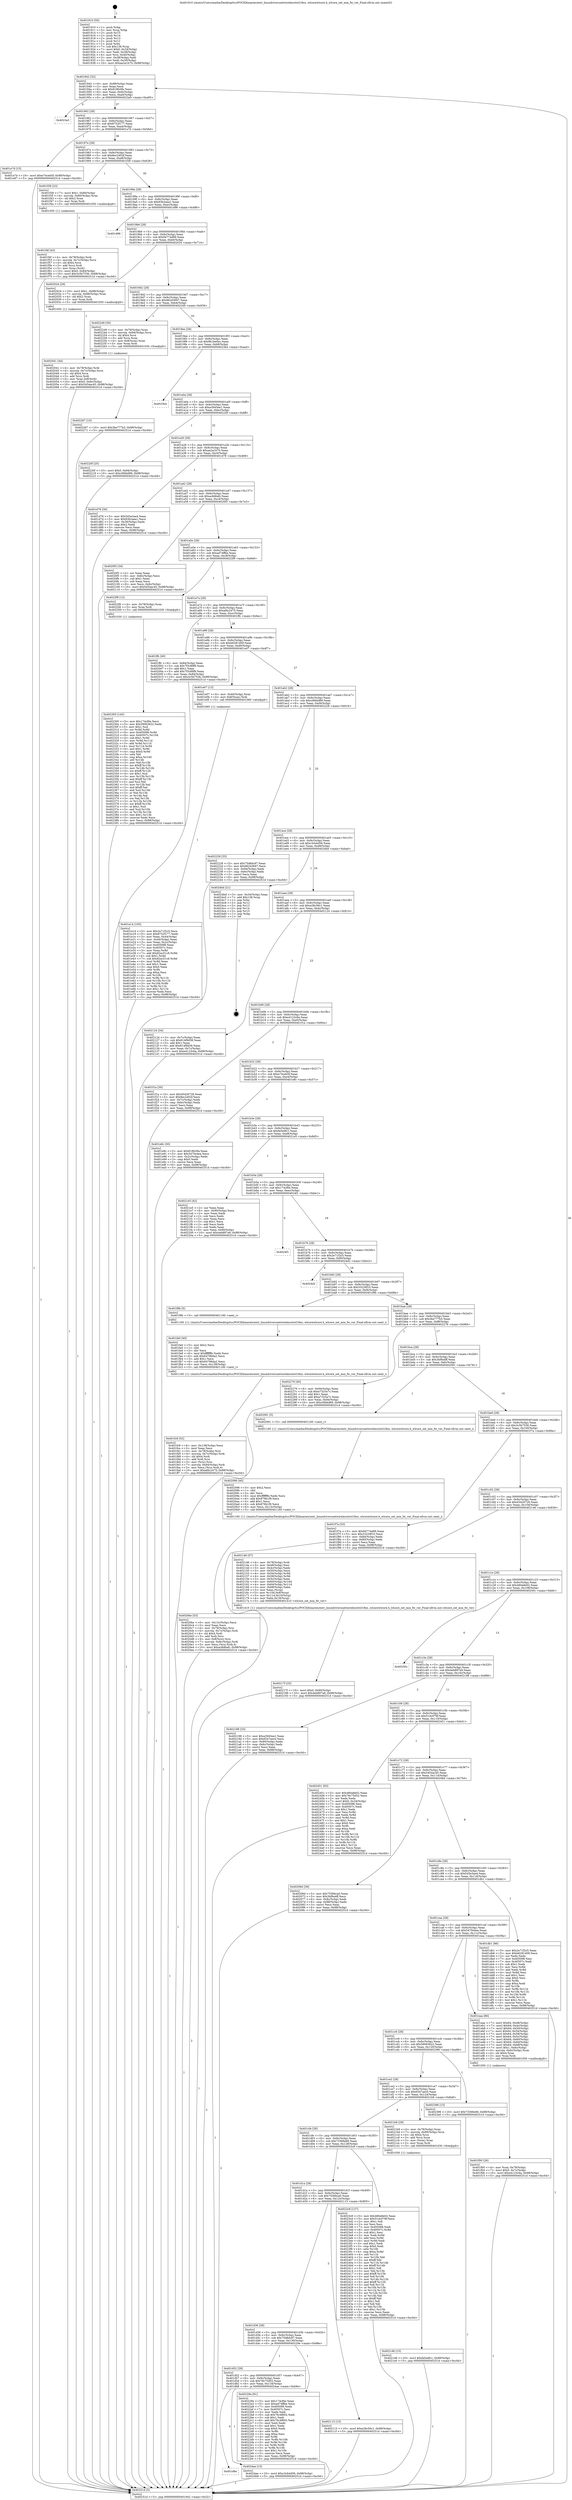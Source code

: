 digraph "0x401910" {
  label = "0x401910 (/mnt/c/Users/mathe/Desktop/tcc/POCII/binaries/extr_linuxdriversnetwirelesstiwl18xx..wlcorewlcore.h_wlcore_set_min_fw_ver_Final-ollvm.out::main(0))"
  labelloc = "t"
  node[shape=record]

  Entry [label="",width=0.3,height=0.3,shape=circle,fillcolor=black,style=filled]
  "0x401942" [label="{
     0x401942 [32]\l
     | [instrs]\l
     &nbsp;&nbsp;0x401942 \<+6\>: mov -0x98(%rbp),%eax\l
     &nbsp;&nbsp;0x401948 \<+2\>: mov %eax,%ecx\l
     &nbsp;&nbsp;0x40194a \<+6\>: sub $0x818fc0fa,%ecx\l
     &nbsp;&nbsp;0x401950 \<+6\>: mov %eax,-0x9c(%rbp)\l
     &nbsp;&nbsp;0x401956 \<+6\>: mov %ecx,-0xa0(%rbp)\l
     &nbsp;&nbsp;0x40195c \<+6\>: je 00000000004023a5 \<main+0xa95\>\l
  }"]
  "0x4023a5" [label="{
     0x4023a5\l
  }", style=dashed]
  "0x401962" [label="{
     0x401962 [28]\l
     | [instrs]\l
     &nbsp;&nbsp;0x401962 \<+5\>: jmp 0000000000401967 \<main+0x57\>\l
     &nbsp;&nbsp;0x401967 \<+6\>: mov -0x9c(%rbp),%eax\l
     &nbsp;&nbsp;0x40196d \<+5\>: sub $0x8752f177,%eax\l
     &nbsp;&nbsp;0x401972 \<+6\>: mov %eax,-0xa4(%rbp)\l
     &nbsp;&nbsp;0x401978 \<+6\>: je 0000000000401e7d \<main+0x56d\>\l
  }"]
  Exit [label="",width=0.3,height=0.3,shape=circle,fillcolor=black,style=filled,peripheries=2]
  "0x401e7d" [label="{
     0x401e7d [15]\l
     | [instrs]\l
     &nbsp;&nbsp;0x401e7d \<+10\>: movl $0xe74ceb5f,-0x98(%rbp)\l
     &nbsp;&nbsp;0x401e87 \<+5\>: jmp 000000000040251d \<main+0xc0d\>\l
  }"]
  "0x40197e" [label="{
     0x40197e [28]\l
     | [instrs]\l
     &nbsp;&nbsp;0x40197e \<+5\>: jmp 0000000000401983 \<main+0x73\>\l
     &nbsp;&nbsp;0x401983 \<+6\>: mov -0x9c(%rbp),%eax\l
     &nbsp;&nbsp;0x401989 \<+5\>: sub $0x8ec2402f,%eax\l
     &nbsp;&nbsp;0x40198e \<+6\>: mov %eax,-0xa8(%rbp)\l
     &nbsp;&nbsp;0x401994 \<+6\>: je 0000000000401f38 \<main+0x628\>\l
  }"]
  "0x401d6e" [label="{
     0x401d6e\l
  }", style=dashed]
  "0x401f38" [label="{
     0x401f38 [23]\l
     | [instrs]\l
     &nbsp;&nbsp;0x401f38 \<+7\>: movl $0x1,-0x80(%rbp)\l
     &nbsp;&nbsp;0x401f3f \<+4\>: movslq -0x80(%rbp),%rax\l
     &nbsp;&nbsp;0x401f43 \<+4\>: shl $0x2,%rax\l
     &nbsp;&nbsp;0x401f47 \<+3\>: mov %rax,%rdi\l
     &nbsp;&nbsp;0x401f4a \<+5\>: call 0000000000401050 \<malloc@plt\>\l
     | [calls]\l
     &nbsp;&nbsp;0x401050 \{1\} (unknown)\l
  }"]
  "0x40199a" [label="{
     0x40199a [28]\l
     | [instrs]\l
     &nbsp;&nbsp;0x40199a \<+5\>: jmp 000000000040199f \<main+0x8f\>\l
     &nbsp;&nbsp;0x40199f \<+6\>: mov -0x9c(%rbp),%eax\l
     &nbsp;&nbsp;0x4019a5 \<+5\>: sub $0x93b2aea1,%eax\l
     &nbsp;&nbsp;0x4019aa \<+6\>: mov %eax,-0xac(%rbp)\l
     &nbsp;&nbsp;0x4019b0 \<+6\>: je 0000000000401d96 \<main+0x486\>\l
  }"]
  "0x4024ae" [label="{
     0x4024ae [15]\l
     | [instrs]\l
     &nbsp;&nbsp;0x4024ae \<+10\>: movl $0xc3cb4d56,-0x98(%rbp)\l
     &nbsp;&nbsp;0x4024b8 \<+5\>: jmp 000000000040251d \<main+0xc0d\>\l
  }"]
  "0x401d96" [label="{
     0x401d96\l
  }", style=dashed]
  "0x4019b6" [label="{
     0x4019b6 [28]\l
     | [instrs]\l
     &nbsp;&nbsp;0x4019b6 \<+5\>: jmp 00000000004019bb \<main+0xab\>\l
     &nbsp;&nbsp;0x4019bb \<+6\>: mov -0x9c(%rbp),%eax\l
     &nbsp;&nbsp;0x4019c1 \<+5\>: sub $0x94774d99,%eax\l
     &nbsp;&nbsp;0x4019c6 \<+6\>: mov %eax,-0xb0(%rbp)\l
     &nbsp;&nbsp;0x4019cc \<+6\>: je 0000000000402024 \<main+0x714\>\l
  }"]
  "0x402305" [label="{
     0x402305 [145]\l
     | [instrs]\l
     &nbsp;&nbsp;0x402305 \<+5\>: mov $0x174cf0e,%ecx\l
     &nbsp;&nbsp;0x40230a \<+5\>: mov $0x59063622,%edx\l
     &nbsp;&nbsp;0x40230f \<+3\>: mov $0x1,%sil\l
     &nbsp;&nbsp;0x402312 \<+3\>: xor %r8d,%r8d\l
     &nbsp;&nbsp;0x402315 \<+8\>: mov 0x405098,%r9d\l
     &nbsp;&nbsp;0x40231d \<+8\>: mov 0x40507c,%r10d\l
     &nbsp;&nbsp;0x402325 \<+4\>: sub $0x1,%r8d\l
     &nbsp;&nbsp;0x402329 \<+3\>: mov %r9d,%r11d\l
     &nbsp;&nbsp;0x40232c \<+3\>: add %r8d,%r11d\l
     &nbsp;&nbsp;0x40232f \<+4\>: imul %r11d,%r9d\l
     &nbsp;&nbsp;0x402333 \<+4\>: and $0x1,%r9d\l
     &nbsp;&nbsp;0x402337 \<+4\>: cmp $0x0,%r9d\l
     &nbsp;&nbsp;0x40233b \<+3\>: sete %bl\l
     &nbsp;&nbsp;0x40233e \<+4\>: cmp $0xa,%r10d\l
     &nbsp;&nbsp;0x402342 \<+4\>: setl %r14b\l
     &nbsp;&nbsp;0x402346 \<+3\>: mov %bl,%r15b\l
     &nbsp;&nbsp;0x402349 \<+4\>: xor $0xff,%r15b\l
     &nbsp;&nbsp;0x40234d \<+3\>: mov %r14b,%r12b\l
     &nbsp;&nbsp;0x402350 \<+4\>: xor $0xff,%r12b\l
     &nbsp;&nbsp;0x402354 \<+4\>: xor $0x1,%sil\l
     &nbsp;&nbsp;0x402358 \<+3\>: mov %r15b,%r13b\l
     &nbsp;&nbsp;0x40235b \<+4\>: and $0xff,%r13b\l
     &nbsp;&nbsp;0x40235f \<+3\>: and %sil,%bl\l
     &nbsp;&nbsp;0x402362 \<+3\>: mov %r12b,%al\l
     &nbsp;&nbsp;0x402365 \<+2\>: and $0xff,%al\l
     &nbsp;&nbsp;0x402367 \<+3\>: and %sil,%r14b\l
     &nbsp;&nbsp;0x40236a \<+3\>: or %bl,%r13b\l
     &nbsp;&nbsp;0x40236d \<+3\>: or %r14b,%al\l
     &nbsp;&nbsp;0x402370 \<+3\>: xor %al,%r13b\l
     &nbsp;&nbsp;0x402373 \<+3\>: or %r12b,%r15b\l
     &nbsp;&nbsp;0x402376 \<+4\>: xor $0xff,%r15b\l
     &nbsp;&nbsp;0x40237a \<+4\>: or $0x1,%sil\l
     &nbsp;&nbsp;0x40237e \<+3\>: and %sil,%r15b\l
     &nbsp;&nbsp;0x402381 \<+3\>: or %r15b,%r13b\l
     &nbsp;&nbsp;0x402384 \<+4\>: test $0x1,%r13b\l
     &nbsp;&nbsp;0x402388 \<+3\>: cmovne %edx,%ecx\l
     &nbsp;&nbsp;0x40238b \<+6\>: mov %ecx,-0x98(%rbp)\l
     &nbsp;&nbsp;0x402391 \<+5\>: jmp 000000000040251d \<main+0xc0d\>\l
  }"]
  "0x402024" [label="{
     0x402024 [29]\l
     | [instrs]\l
     &nbsp;&nbsp;0x402024 \<+10\>: movl $0x1,-0x88(%rbp)\l
     &nbsp;&nbsp;0x40202e \<+7\>: movslq -0x88(%rbp),%rax\l
     &nbsp;&nbsp;0x402035 \<+4\>: shl $0x2,%rax\l
     &nbsp;&nbsp;0x402039 \<+3\>: mov %rax,%rdi\l
     &nbsp;&nbsp;0x40203c \<+5\>: call 0000000000401050 \<malloc@plt\>\l
     | [calls]\l
     &nbsp;&nbsp;0x401050 \{1\} (unknown)\l
  }"]
  "0x4019d2" [label="{
     0x4019d2 [28]\l
     | [instrs]\l
     &nbsp;&nbsp;0x4019d2 \<+5\>: jmp 00000000004019d7 \<main+0xc7\>\l
     &nbsp;&nbsp;0x4019d7 \<+6\>: mov -0x9c(%rbp),%eax\l
     &nbsp;&nbsp;0x4019dd \<+5\>: sub $0x962d3697,%eax\l
     &nbsp;&nbsp;0x4019e2 \<+6\>: mov %eax,-0xb4(%rbp)\l
     &nbsp;&nbsp;0x4019e8 \<+6\>: je 0000000000402249 \<main+0x939\>\l
  }"]
  "0x401d52" [label="{
     0x401d52 [28]\l
     | [instrs]\l
     &nbsp;&nbsp;0x401d52 \<+5\>: jmp 0000000000401d57 \<main+0x447\>\l
     &nbsp;&nbsp;0x401d57 \<+6\>: mov -0x9c(%rbp),%eax\l
     &nbsp;&nbsp;0x401d5d \<+5\>: sub $0x78c75d52,%eax\l
     &nbsp;&nbsp;0x401d62 \<+6\>: mov %eax,-0x134(%rbp)\l
     &nbsp;&nbsp;0x401d68 \<+6\>: je 00000000004024ae \<main+0xb9e\>\l
  }"]
  "0x402249" [label="{
     0x402249 [30]\l
     | [instrs]\l
     &nbsp;&nbsp;0x402249 \<+4\>: mov -0x78(%rbp),%rax\l
     &nbsp;&nbsp;0x40224d \<+7\>: movslq -0x94(%rbp),%rcx\l
     &nbsp;&nbsp;0x402254 \<+4\>: shl $0x4,%rcx\l
     &nbsp;&nbsp;0x402258 \<+3\>: add %rcx,%rax\l
     &nbsp;&nbsp;0x40225b \<+4\>: mov 0x8(%rax),%rax\l
     &nbsp;&nbsp;0x40225f \<+3\>: mov %rax,%rdi\l
     &nbsp;&nbsp;0x402262 \<+5\>: call 0000000000401030 \<free@plt\>\l
     | [calls]\l
     &nbsp;&nbsp;0x401030 \{1\} (unknown)\l
  }"]
  "0x4019ee" [label="{
     0x4019ee [28]\l
     | [instrs]\l
     &nbsp;&nbsp;0x4019ee \<+5\>: jmp 00000000004019f3 \<main+0xe3\>\l
     &nbsp;&nbsp;0x4019f3 \<+6\>: mov -0x9c(%rbp),%eax\l
     &nbsp;&nbsp;0x4019f9 \<+5\>: sub $0x9b1be0ec,%eax\l
     &nbsp;&nbsp;0x4019fe \<+6\>: mov %eax,-0xb8(%rbp)\l
     &nbsp;&nbsp;0x401a04 \<+6\>: je 00000000004023b4 \<main+0xaa4\>\l
  }"]
  "0x40229e" [label="{
     0x40229e [91]\l
     | [instrs]\l
     &nbsp;&nbsp;0x40229e \<+5\>: mov $0x174cf0e,%eax\l
     &nbsp;&nbsp;0x4022a3 \<+5\>: mov $0xad74ffbe,%ecx\l
     &nbsp;&nbsp;0x4022a8 \<+7\>: mov 0x405098,%edx\l
     &nbsp;&nbsp;0x4022af \<+7\>: mov 0x40507c,%esi\l
     &nbsp;&nbsp;0x4022b6 \<+2\>: mov %edx,%edi\l
     &nbsp;&nbsp;0x4022b8 \<+6\>: sub $0x76c4f602,%edi\l
     &nbsp;&nbsp;0x4022be \<+3\>: sub $0x1,%edi\l
     &nbsp;&nbsp;0x4022c1 \<+6\>: add $0x76c4f602,%edi\l
     &nbsp;&nbsp;0x4022c7 \<+3\>: imul %edi,%edx\l
     &nbsp;&nbsp;0x4022ca \<+3\>: and $0x1,%edx\l
     &nbsp;&nbsp;0x4022cd \<+3\>: cmp $0x0,%edx\l
     &nbsp;&nbsp;0x4022d0 \<+4\>: sete %r8b\l
     &nbsp;&nbsp;0x4022d4 \<+3\>: cmp $0xa,%esi\l
     &nbsp;&nbsp;0x4022d7 \<+4\>: setl %r9b\l
     &nbsp;&nbsp;0x4022db \<+3\>: mov %r8b,%r10b\l
     &nbsp;&nbsp;0x4022de \<+3\>: and %r9b,%r10b\l
     &nbsp;&nbsp;0x4022e1 \<+3\>: xor %r9b,%r8b\l
     &nbsp;&nbsp;0x4022e4 \<+3\>: or %r8b,%r10b\l
     &nbsp;&nbsp;0x4022e7 \<+4\>: test $0x1,%r10b\l
     &nbsp;&nbsp;0x4022eb \<+3\>: cmovne %ecx,%eax\l
     &nbsp;&nbsp;0x4022ee \<+6\>: mov %eax,-0x98(%rbp)\l
     &nbsp;&nbsp;0x4022f4 \<+5\>: jmp 000000000040251d \<main+0xc0d\>\l
  }"]
  "0x4023b4" [label="{
     0x4023b4\l
  }", style=dashed]
  "0x401a0a" [label="{
     0x401a0a [28]\l
     | [instrs]\l
     &nbsp;&nbsp;0x401a0a \<+5\>: jmp 0000000000401a0f \<main+0xff\>\l
     &nbsp;&nbsp;0x401a0f \<+6\>: mov -0x9c(%rbp),%eax\l
     &nbsp;&nbsp;0x401a15 \<+5\>: sub $0xa3945ee1,%eax\l
     &nbsp;&nbsp;0x401a1a \<+6\>: mov %eax,-0xbc(%rbp)\l
     &nbsp;&nbsp;0x401a20 \<+6\>: je 000000000040220f \<main+0x8ff\>\l
  }"]
  "0x402267" [label="{
     0x402267 [15]\l
     | [instrs]\l
     &nbsp;&nbsp;0x402267 \<+10\>: movl $0x3be777b3,-0x98(%rbp)\l
     &nbsp;&nbsp;0x402271 \<+5\>: jmp 000000000040251d \<main+0xc0d\>\l
  }"]
  "0x40220f" [label="{
     0x40220f [25]\l
     | [instrs]\l
     &nbsp;&nbsp;0x40220f \<+10\>: movl $0x0,-0x94(%rbp)\l
     &nbsp;&nbsp;0x402219 \<+10\>: movl $0xc0fd4d89,-0x98(%rbp)\l
     &nbsp;&nbsp;0x402223 \<+5\>: jmp 000000000040251d \<main+0xc0d\>\l
  }"]
  "0x401a26" [label="{
     0x401a26 [28]\l
     | [instrs]\l
     &nbsp;&nbsp;0x401a26 \<+5\>: jmp 0000000000401a2b \<main+0x11b\>\l
     &nbsp;&nbsp;0x401a2b \<+6\>: mov -0x9c(%rbp),%eax\l
     &nbsp;&nbsp;0x401a31 \<+5\>: sub $0xaa2a1b70,%eax\l
     &nbsp;&nbsp;0x401a36 \<+6\>: mov %eax,-0xc0(%rbp)\l
     &nbsp;&nbsp;0x401a3c \<+6\>: je 0000000000401d78 \<main+0x468\>\l
  }"]
  "0x4021d6" [label="{
     0x4021d6 [15]\l
     | [instrs]\l
     &nbsp;&nbsp;0x4021d6 \<+10\>: movl $0xfa5edfc1,-0x98(%rbp)\l
     &nbsp;&nbsp;0x4021e0 \<+5\>: jmp 000000000040251d \<main+0xc0d\>\l
  }"]
  "0x401d78" [label="{
     0x401d78 [30]\l
     | [instrs]\l
     &nbsp;&nbsp;0x401d78 \<+5\>: mov $0x545e3ae4,%eax\l
     &nbsp;&nbsp;0x401d7d \<+5\>: mov $0x93b2aea1,%ecx\l
     &nbsp;&nbsp;0x401d82 \<+3\>: mov -0x30(%rbp),%edx\l
     &nbsp;&nbsp;0x401d85 \<+3\>: cmp $0x2,%edx\l
     &nbsp;&nbsp;0x401d88 \<+3\>: cmovne %ecx,%eax\l
     &nbsp;&nbsp;0x401d8b \<+6\>: mov %eax,-0x98(%rbp)\l
     &nbsp;&nbsp;0x401d91 \<+5\>: jmp 000000000040251d \<main+0xc0d\>\l
  }"]
  "0x401a42" [label="{
     0x401a42 [28]\l
     | [instrs]\l
     &nbsp;&nbsp;0x401a42 \<+5\>: jmp 0000000000401a47 \<main+0x137\>\l
     &nbsp;&nbsp;0x401a47 \<+6\>: mov -0x9c(%rbp),%eax\l
     &nbsp;&nbsp;0x401a4d \<+5\>: sub $0xac8d6afc,%eax\l
     &nbsp;&nbsp;0x401a52 \<+6\>: mov %eax,-0xc4(%rbp)\l
     &nbsp;&nbsp;0x401a58 \<+6\>: je 00000000004020f3 \<main+0x7e3\>\l
  }"]
  "0x40251d" [label="{
     0x40251d [5]\l
     | [instrs]\l
     &nbsp;&nbsp;0x40251d \<+5\>: jmp 0000000000401942 \<main+0x32\>\l
  }"]
  "0x401910" [label="{
     0x401910 [50]\l
     | [instrs]\l
     &nbsp;&nbsp;0x401910 \<+1\>: push %rbp\l
     &nbsp;&nbsp;0x401911 \<+3\>: mov %rsp,%rbp\l
     &nbsp;&nbsp;0x401914 \<+2\>: push %r15\l
     &nbsp;&nbsp;0x401916 \<+2\>: push %r14\l
     &nbsp;&nbsp;0x401918 \<+2\>: push %r13\l
     &nbsp;&nbsp;0x40191a \<+2\>: push %r12\l
     &nbsp;&nbsp;0x40191c \<+1\>: push %rbx\l
     &nbsp;&nbsp;0x40191d \<+7\>: sub $0x138,%rsp\l
     &nbsp;&nbsp;0x401924 \<+7\>: movl $0x0,-0x34(%rbp)\l
     &nbsp;&nbsp;0x40192b \<+3\>: mov %edi,-0x38(%rbp)\l
     &nbsp;&nbsp;0x40192e \<+4\>: mov %rsi,-0x40(%rbp)\l
     &nbsp;&nbsp;0x401932 \<+3\>: mov -0x38(%rbp),%edi\l
     &nbsp;&nbsp;0x401935 \<+3\>: mov %edi,-0x30(%rbp)\l
     &nbsp;&nbsp;0x401938 \<+10\>: movl $0xaa2a1b70,-0x98(%rbp)\l
  }"]
  "0x40217f" [label="{
     0x40217f [25]\l
     | [instrs]\l
     &nbsp;&nbsp;0x40217f \<+10\>: movl $0x0,-0x90(%rbp)\l
     &nbsp;&nbsp;0x402189 \<+10\>: movl $0x4eb897a9,-0x98(%rbp)\l
     &nbsp;&nbsp;0x402193 \<+5\>: jmp 000000000040251d \<main+0xc0d\>\l
  }"]
  "0x4020f3" [label="{
     0x4020f3 [34]\l
     | [instrs]\l
     &nbsp;&nbsp;0x4020f3 \<+2\>: xor %eax,%eax\l
     &nbsp;&nbsp;0x4020f5 \<+6\>: mov -0x8c(%rbp),%ecx\l
     &nbsp;&nbsp;0x4020fb \<+3\>: sub $0x1,%eax\l
     &nbsp;&nbsp;0x4020fe \<+2\>: sub %eax,%ecx\l
     &nbsp;&nbsp;0x402100 \<+6\>: mov %ecx,-0x8c(%rbp)\l
     &nbsp;&nbsp;0x402106 \<+10\>: movl $0x5454ac45,-0x98(%rbp)\l
     &nbsp;&nbsp;0x402110 \<+5\>: jmp 000000000040251d \<main+0xc0d\>\l
  }"]
  "0x401a5e" [label="{
     0x401a5e [28]\l
     | [instrs]\l
     &nbsp;&nbsp;0x401a5e \<+5\>: jmp 0000000000401a63 \<main+0x153\>\l
     &nbsp;&nbsp;0x401a63 \<+6\>: mov -0x9c(%rbp),%eax\l
     &nbsp;&nbsp;0x401a69 \<+5\>: sub $0xad74ffbe,%eax\l
     &nbsp;&nbsp;0x401a6e \<+6\>: mov %eax,-0xc8(%rbp)\l
     &nbsp;&nbsp;0x401a74 \<+6\>: je 00000000004022f9 \<main+0x9e9\>\l
  }"]
  "0x401d36" [label="{
     0x401d36 [28]\l
     | [instrs]\l
     &nbsp;&nbsp;0x401d36 \<+5\>: jmp 0000000000401d3b \<main+0x42b\>\l
     &nbsp;&nbsp;0x401d3b \<+6\>: mov -0x9c(%rbp),%eax\l
     &nbsp;&nbsp;0x401d41 \<+5\>: sub $0x75d8dc97,%eax\l
     &nbsp;&nbsp;0x401d46 \<+6\>: mov %eax,-0x130(%rbp)\l
     &nbsp;&nbsp;0x401d4c \<+6\>: je 000000000040229e \<main+0x98e\>\l
  }"]
  "0x4022f9" [label="{
     0x4022f9 [12]\l
     | [instrs]\l
     &nbsp;&nbsp;0x4022f9 \<+4\>: mov -0x78(%rbp),%rax\l
     &nbsp;&nbsp;0x4022fd \<+3\>: mov %rax,%rdi\l
     &nbsp;&nbsp;0x402300 \<+5\>: call 0000000000401030 \<free@plt\>\l
     | [calls]\l
     &nbsp;&nbsp;0x401030 \{1\} (unknown)\l
  }"]
  "0x401a7a" [label="{
     0x401a7a [28]\l
     | [instrs]\l
     &nbsp;&nbsp;0x401a7a \<+5\>: jmp 0000000000401a7f \<main+0x16f\>\l
     &nbsp;&nbsp;0x401a7f \<+6\>: mov -0x9c(%rbp),%eax\l
     &nbsp;&nbsp;0x401a85 \<+5\>: sub $0xafdc2475,%eax\l
     &nbsp;&nbsp;0x401a8a \<+6\>: mov %eax,-0xcc(%rbp)\l
     &nbsp;&nbsp;0x401a90 \<+6\>: je 0000000000401ffc \<main+0x6ec\>\l
  }"]
  "0x402115" [label="{
     0x402115 [15]\l
     | [instrs]\l
     &nbsp;&nbsp;0x402115 \<+10\>: movl $0xe28c56c1,-0x98(%rbp)\l
     &nbsp;&nbsp;0x40211f \<+5\>: jmp 000000000040251d \<main+0xc0d\>\l
  }"]
  "0x401ffc" [label="{
     0x401ffc [40]\l
     | [instrs]\l
     &nbsp;&nbsp;0x401ffc \<+6\>: mov -0x84(%rbp),%eax\l
     &nbsp;&nbsp;0x402002 \<+5\>: sub $0x7f3c89f9,%eax\l
     &nbsp;&nbsp;0x402007 \<+3\>: add $0x1,%eax\l
     &nbsp;&nbsp;0x40200a \<+5\>: add $0x7f3c89f9,%eax\l
     &nbsp;&nbsp;0x40200f \<+6\>: mov %eax,-0x84(%rbp)\l
     &nbsp;&nbsp;0x402015 \<+10\>: movl $0x3c5b7536,-0x98(%rbp)\l
     &nbsp;&nbsp;0x40201f \<+5\>: jmp 000000000040251d \<main+0xc0d\>\l
  }"]
  "0x401a96" [label="{
     0x401a96 [28]\l
     | [instrs]\l
     &nbsp;&nbsp;0x401a96 \<+5\>: jmp 0000000000401a9b \<main+0x18b\>\l
     &nbsp;&nbsp;0x401a9b \<+6\>: mov -0x9c(%rbp),%eax\l
     &nbsp;&nbsp;0x401aa1 \<+5\>: sub $0xb6281409,%eax\l
     &nbsp;&nbsp;0x401aa6 \<+6\>: mov %eax,-0xd0(%rbp)\l
     &nbsp;&nbsp;0x401aac \<+6\>: je 0000000000401e07 \<main+0x4f7\>\l
  }"]
  "0x401d1a" [label="{
     0x401d1a [28]\l
     | [instrs]\l
     &nbsp;&nbsp;0x401d1a \<+5\>: jmp 0000000000401d1f \<main+0x40f\>\l
     &nbsp;&nbsp;0x401d1f \<+6\>: mov -0x9c(%rbp),%eax\l
     &nbsp;&nbsp;0x401d25 \<+5\>: sub $0x7556bca0,%eax\l
     &nbsp;&nbsp;0x401d2a \<+6\>: mov %eax,-0x12c(%rbp)\l
     &nbsp;&nbsp;0x401d30 \<+6\>: je 0000000000402115 \<main+0x805\>\l
  }"]
  "0x401e07" [label="{
     0x401e07 [13]\l
     | [instrs]\l
     &nbsp;&nbsp;0x401e07 \<+4\>: mov -0x40(%rbp),%rax\l
     &nbsp;&nbsp;0x401e0b \<+4\>: mov 0x8(%rax),%rdi\l
     &nbsp;&nbsp;0x401e0f \<+5\>: call 0000000000401060 \<atoi@plt\>\l
     | [calls]\l
     &nbsp;&nbsp;0x401060 \{1\} (unknown)\l
  }"]
  "0x401ab2" [label="{
     0x401ab2 [28]\l
     | [instrs]\l
     &nbsp;&nbsp;0x401ab2 \<+5\>: jmp 0000000000401ab7 \<main+0x1a7\>\l
     &nbsp;&nbsp;0x401ab7 \<+6\>: mov -0x9c(%rbp),%eax\l
     &nbsp;&nbsp;0x401abd \<+5\>: sub $0xc0fd4d89,%eax\l
     &nbsp;&nbsp;0x401ac2 \<+6\>: mov %eax,-0xd4(%rbp)\l
     &nbsp;&nbsp;0x401ac8 \<+6\>: je 0000000000402228 \<main+0x918\>\l
  }"]
  "0x4023c8" [label="{
     0x4023c8 [137]\l
     | [instrs]\l
     &nbsp;&nbsp;0x4023c8 \<+5\>: mov $0x480a8e02,%eax\l
     &nbsp;&nbsp;0x4023cd \<+5\>: mov $0x51dc079f,%ecx\l
     &nbsp;&nbsp;0x4023d2 \<+2\>: mov $0x1,%dl\l
     &nbsp;&nbsp;0x4023d4 \<+2\>: xor %esi,%esi\l
     &nbsp;&nbsp;0x4023d6 \<+7\>: mov 0x405098,%edi\l
     &nbsp;&nbsp;0x4023dd \<+8\>: mov 0x40507c,%r8d\l
     &nbsp;&nbsp;0x4023e5 \<+3\>: sub $0x1,%esi\l
     &nbsp;&nbsp;0x4023e8 \<+3\>: mov %edi,%r9d\l
     &nbsp;&nbsp;0x4023eb \<+3\>: add %esi,%r9d\l
     &nbsp;&nbsp;0x4023ee \<+4\>: imul %r9d,%edi\l
     &nbsp;&nbsp;0x4023f2 \<+3\>: and $0x1,%edi\l
     &nbsp;&nbsp;0x4023f5 \<+3\>: cmp $0x0,%edi\l
     &nbsp;&nbsp;0x4023f8 \<+4\>: sete %r10b\l
     &nbsp;&nbsp;0x4023fc \<+4\>: cmp $0xa,%r8d\l
     &nbsp;&nbsp;0x402400 \<+4\>: setl %r11b\l
     &nbsp;&nbsp;0x402404 \<+3\>: mov %r10b,%bl\l
     &nbsp;&nbsp;0x402407 \<+3\>: xor $0xff,%bl\l
     &nbsp;&nbsp;0x40240a \<+3\>: mov %r11b,%r14b\l
     &nbsp;&nbsp;0x40240d \<+4\>: xor $0xff,%r14b\l
     &nbsp;&nbsp;0x402411 \<+3\>: xor $0x1,%dl\l
     &nbsp;&nbsp;0x402414 \<+3\>: mov %bl,%r15b\l
     &nbsp;&nbsp;0x402417 \<+4\>: and $0xff,%r15b\l
     &nbsp;&nbsp;0x40241b \<+3\>: and %dl,%r10b\l
     &nbsp;&nbsp;0x40241e \<+3\>: mov %r14b,%r12b\l
     &nbsp;&nbsp;0x402421 \<+4\>: and $0xff,%r12b\l
     &nbsp;&nbsp;0x402425 \<+3\>: and %dl,%r11b\l
     &nbsp;&nbsp;0x402428 \<+3\>: or %r10b,%r15b\l
     &nbsp;&nbsp;0x40242b \<+3\>: or %r11b,%r12b\l
     &nbsp;&nbsp;0x40242e \<+3\>: xor %r12b,%r15b\l
     &nbsp;&nbsp;0x402431 \<+3\>: or %r14b,%bl\l
     &nbsp;&nbsp;0x402434 \<+3\>: xor $0xff,%bl\l
     &nbsp;&nbsp;0x402437 \<+3\>: or $0x1,%dl\l
     &nbsp;&nbsp;0x40243a \<+2\>: and %dl,%bl\l
     &nbsp;&nbsp;0x40243c \<+3\>: or %bl,%r15b\l
     &nbsp;&nbsp;0x40243f \<+4\>: test $0x1,%r15b\l
     &nbsp;&nbsp;0x402443 \<+3\>: cmovne %ecx,%eax\l
     &nbsp;&nbsp;0x402446 \<+6\>: mov %eax,-0x98(%rbp)\l
     &nbsp;&nbsp;0x40244c \<+5\>: jmp 000000000040251d \<main+0xc0d\>\l
  }"]
  "0x402228" [label="{
     0x402228 [33]\l
     | [instrs]\l
     &nbsp;&nbsp;0x402228 \<+5\>: mov $0x75d8dc97,%eax\l
     &nbsp;&nbsp;0x40222d \<+5\>: mov $0x962d3697,%ecx\l
     &nbsp;&nbsp;0x402232 \<+6\>: mov -0x94(%rbp),%edx\l
     &nbsp;&nbsp;0x402238 \<+3\>: cmp -0x6c(%rbp),%edx\l
     &nbsp;&nbsp;0x40223b \<+3\>: cmovl %ecx,%eax\l
     &nbsp;&nbsp;0x40223e \<+6\>: mov %eax,-0x98(%rbp)\l
     &nbsp;&nbsp;0x402244 \<+5\>: jmp 000000000040251d \<main+0xc0d\>\l
  }"]
  "0x401ace" [label="{
     0x401ace [28]\l
     | [instrs]\l
     &nbsp;&nbsp;0x401ace \<+5\>: jmp 0000000000401ad3 \<main+0x1c3\>\l
     &nbsp;&nbsp;0x401ad3 \<+6\>: mov -0x9c(%rbp),%eax\l
     &nbsp;&nbsp;0x401ad9 \<+5\>: sub $0xc3cb4d56,%eax\l
     &nbsp;&nbsp;0x401ade \<+6\>: mov %eax,-0xd8(%rbp)\l
     &nbsp;&nbsp;0x401ae4 \<+6\>: je 00000000004024bd \<main+0xbad\>\l
  }"]
  "0x401cfe" [label="{
     0x401cfe [28]\l
     | [instrs]\l
     &nbsp;&nbsp;0x401cfe \<+5\>: jmp 0000000000401d03 \<main+0x3f3\>\l
     &nbsp;&nbsp;0x401d03 \<+6\>: mov -0x9c(%rbp),%eax\l
     &nbsp;&nbsp;0x401d09 \<+5\>: sub $0x73366e66,%eax\l
     &nbsp;&nbsp;0x401d0e \<+6\>: mov %eax,-0x128(%rbp)\l
     &nbsp;&nbsp;0x401d14 \<+6\>: je 00000000004023c8 \<main+0xab8\>\l
  }"]
  "0x4024bd" [label="{
     0x4024bd [21]\l
     | [instrs]\l
     &nbsp;&nbsp;0x4024bd \<+3\>: mov -0x34(%rbp),%eax\l
     &nbsp;&nbsp;0x4024c0 \<+7\>: add $0x138,%rsp\l
     &nbsp;&nbsp;0x4024c7 \<+1\>: pop %rbx\l
     &nbsp;&nbsp;0x4024c8 \<+2\>: pop %r12\l
     &nbsp;&nbsp;0x4024ca \<+2\>: pop %r13\l
     &nbsp;&nbsp;0x4024cc \<+2\>: pop %r14\l
     &nbsp;&nbsp;0x4024ce \<+2\>: pop %r15\l
     &nbsp;&nbsp;0x4024d0 \<+1\>: pop %rbp\l
     &nbsp;&nbsp;0x4024d1 \<+1\>: ret\l
  }"]
  "0x401aea" [label="{
     0x401aea [28]\l
     | [instrs]\l
     &nbsp;&nbsp;0x401aea \<+5\>: jmp 0000000000401aef \<main+0x1df\>\l
     &nbsp;&nbsp;0x401aef \<+6\>: mov -0x9c(%rbp),%eax\l
     &nbsp;&nbsp;0x401af5 \<+5\>: sub $0xe28c56c1,%eax\l
     &nbsp;&nbsp;0x401afa \<+6\>: mov %eax,-0xdc(%rbp)\l
     &nbsp;&nbsp;0x401b00 \<+6\>: je 0000000000402124 \<main+0x814\>\l
  }"]
  "0x4021b9" [label="{
     0x4021b9 [29]\l
     | [instrs]\l
     &nbsp;&nbsp;0x4021b9 \<+4\>: mov -0x78(%rbp),%rax\l
     &nbsp;&nbsp;0x4021bd \<+7\>: movslq -0x90(%rbp),%rcx\l
     &nbsp;&nbsp;0x4021c4 \<+4\>: shl $0x4,%rcx\l
     &nbsp;&nbsp;0x4021c8 \<+3\>: add %rcx,%rax\l
     &nbsp;&nbsp;0x4021cb \<+3\>: mov (%rax),%rax\l
     &nbsp;&nbsp;0x4021ce \<+3\>: mov %rax,%rdi\l
     &nbsp;&nbsp;0x4021d1 \<+5\>: call 0000000000401030 \<free@plt\>\l
     | [calls]\l
     &nbsp;&nbsp;0x401030 \{1\} (unknown)\l
  }"]
  "0x402124" [label="{
     0x402124 [34]\l
     | [instrs]\l
     &nbsp;&nbsp;0x402124 \<+3\>: mov -0x7c(%rbp),%eax\l
     &nbsp;&nbsp;0x402127 \<+5\>: sub $0x814f9d38,%eax\l
     &nbsp;&nbsp;0x40212c \<+3\>: add $0x1,%eax\l
     &nbsp;&nbsp;0x40212f \<+5\>: add $0x814f9d38,%eax\l
     &nbsp;&nbsp;0x402134 \<+3\>: mov %eax,-0x7c(%rbp)\l
     &nbsp;&nbsp;0x402137 \<+10\>: movl $0xe4123c6a,-0x98(%rbp)\l
     &nbsp;&nbsp;0x402141 \<+5\>: jmp 000000000040251d \<main+0xc0d\>\l
  }"]
  "0x401b06" [label="{
     0x401b06 [28]\l
     | [instrs]\l
     &nbsp;&nbsp;0x401b06 \<+5\>: jmp 0000000000401b0b \<main+0x1fb\>\l
     &nbsp;&nbsp;0x401b0b \<+6\>: mov -0x9c(%rbp),%eax\l
     &nbsp;&nbsp;0x401b11 \<+5\>: sub $0xe4123c6a,%eax\l
     &nbsp;&nbsp;0x401b16 \<+6\>: mov %eax,-0xe0(%rbp)\l
     &nbsp;&nbsp;0x401b1c \<+6\>: je 0000000000401f1a \<main+0x60a\>\l
  }"]
  "0x401ce2" [label="{
     0x401ce2 [28]\l
     | [instrs]\l
     &nbsp;&nbsp;0x401ce2 \<+5\>: jmp 0000000000401ce7 \<main+0x3d7\>\l
     &nbsp;&nbsp;0x401ce7 \<+6\>: mov -0x9c(%rbp),%eax\l
     &nbsp;&nbsp;0x401ced \<+5\>: sub $0x6547aec0,%eax\l
     &nbsp;&nbsp;0x401cf2 \<+6\>: mov %eax,-0x124(%rbp)\l
     &nbsp;&nbsp;0x401cf8 \<+6\>: je 00000000004021b9 \<main+0x8a9\>\l
  }"]
  "0x401f1a" [label="{
     0x401f1a [30]\l
     | [instrs]\l
     &nbsp;&nbsp;0x401f1a \<+5\>: mov $0x45426726,%eax\l
     &nbsp;&nbsp;0x401f1f \<+5\>: mov $0x8ec2402f,%ecx\l
     &nbsp;&nbsp;0x401f24 \<+3\>: mov -0x7c(%rbp),%edx\l
     &nbsp;&nbsp;0x401f27 \<+3\>: cmp -0x6c(%rbp),%edx\l
     &nbsp;&nbsp;0x401f2a \<+3\>: cmovl %ecx,%eax\l
     &nbsp;&nbsp;0x401f2d \<+6\>: mov %eax,-0x98(%rbp)\l
     &nbsp;&nbsp;0x401f33 \<+5\>: jmp 000000000040251d \<main+0xc0d\>\l
  }"]
  "0x401b22" [label="{
     0x401b22 [28]\l
     | [instrs]\l
     &nbsp;&nbsp;0x401b22 \<+5\>: jmp 0000000000401b27 \<main+0x217\>\l
     &nbsp;&nbsp;0x401b27 \<+6\>: mov -0x9c(%rbp),%eax\l
     &nbsp;&nbsp;0x401b2d \<+5\>: sub $0xe74ceb5f,%eax\l
     &nbsp;&nbsp;0x401b32 \<+6\>: mov %eax,-0xe4(%rbp)\l
     &nbsp;&nbsp;0x401b38 \<+6\>: je 0000000000401e8c \<main+0x57c\>\l
  }"]
  "0x402396" [label="{
     0x402396 [15]\l
     | [instrs]\l
     &nbsp;&nbsp;0x402396 \<+10\>: movl $0x73366e66,-0x98(%rbp)\l
     &nbsp;&nbsp;0x4023a0 \<+5\>: jmp 000000000040251d \<main+0xc0d\>\l
  }"]
  "0x401e8c" [label="{
     0x401e8c [30]\l
     | [instrs]\l
     &nbsp;&nbsp;0x401e8c \<+5\>: mov $0x818fc0fa,%eax\l
     &nbsp;&nbsp;0x401e91 \<+5\>: mov $0x5470e4ea,%ecx\l
     &nbsp;&nbsp;0x401e96 \<+3\>: mov -0x2c(%rbp),%edx\l
     &nbsp;&nbsp;0x401e99 \<+3\>: cmp $0x0,%edx\l
     &nbsp;&nbsp;0x401e9c \<+3\>: cmove %ecx,%eax\l
     &nbsp;&nbsp;0x401e9f \<+6\>: mov %eax,-0x98(%rbp)\l
     &nbsp;&nbsp;0x401ea5 \<+5\>: jmp 000000000040251d \<main+0xc0d\>\l
  }"]
  "0x401b3e" [label="{
     0x401b3e [28]\l
     | [instrs]\l
     &nbsp;&nbsp;0x401b3e \<+5\>: jmp 0000000000401b43 \<main+0x233\>\l
     &nbsp;&nbsp;0x401b43 \<+6\>: mov -0x9c(%rbp),%eax\l
     &nbsp;&nbsp;0x401b49 \<+5\>: sub $0xfa5edfc1,%eax\l
     &nbsp;&nbsp;0x401b4e \<+6\>: mov %eax,-0xe8(%rbp)\l
     &nbsp;&nbsp;0x401b54 \<+6\>: je 00000000004021e5 \<main+0x8d5\>\l
  }"]
  "0x4020be" [label="{
     0x4020be [53]\l
     | [instrs]\l
     &nbsp;&nbsp;0x4020be \<+6\>: mov -0x13c(%rbp),%ecx\l
     &nbsp;&nbsp;0x4020c4 \<+3\>: imul %eax,%ecx\l
     &nbsp;&nbsp;0x4020c7 \<+4\>: mov -0x78(%rbp),%rsi\l
     &nbsp;&nbsp;0x4020cb \<+4\>: movslq -0x7c(%rbp),%rdi\l
     &nbsp;&nbsp;0x4020cf \<+4\>: shl $0x4,%rdi\l
     &nbsp;&nbsp;0x4020d3 \<+3\>: add %rdi,%rsi\l
     &nbsp;&nbsp;0x4020d6 \<+4\>: mov 0x8(%rsi),%rsi\l
     &nbsp;&nbsp;0x4020da \<+7\>: movslq -0x8c(%rbp),%rdi\l
     &nbsp;&nbsp;0x4020e1 \<+3\>: mov %ecx,(%rsi,%rdi,4)\l
     &nbsp;&nbsp;0x4020e4 \<+10\>: movl $0xac8d6afc,-0x98(%rbp)\l
     &nbsp;&nbsp;0x4020ee \<+5\>: jmp 000000000040251d \<main+0xc0d\>\l
  }"]
  "0x4021e5" [label="{
     0x4021e5 [42]\l
     | [instrs]\l
     &nbsp;&nbsp;0x4021e5 \<+2\>: xor %eax,%eax\l
     &nbsp;&nbsp;0x4021e7 \<+6\>: mov -0x90(%rbp),%ecx\l
     &nbsp;&nbsp;0x4021ed \<+2\>: mov %eax,%edx\l
     &nbsp;&nbsp;0x4021ef \<+2\>: sub %ecx,%edx\l
     &nbsp;&nbsp;0x4021f1 \<+2\>: mov %eax,%ecx\l
     &nbsp;&nbsp;0x4021f3 \<+3\>: sub $0x1,%ecx\l
     &nbsp;&nbsp;0x4021f6 \<+2\>: add %ecx,%edx\l
     &nbsp;&nbsp;0x4021f8 \<+2\>: sub %edx,%eax\l
     &nbsp;&nbsp;0x4021fa \<+6\>: mov %eax,-0x90(%rbp)\l
     &nbsp;&nbsp;0x402200 \<+10\>: movl $0x4eb897a9,-0x98(%rbp)\l
     &nbsp;&nbsp;0x40220a \<+5\>: jmp 000000000040251d \<main+0xc0d\>\l
  }"]
  "0x401b5a" [label="{
     0x401b5a [28]\l
     | [instrs]\l
     &nbsp;&nbsp;0x401b5a \<+5\>: jmp 0000000000401b5f \<main+0x24f\>\l
     &nbsp;&nbsp;0x401b5f \<+6\>: mov -0x9c(%rbp),%eax\l
     &nbsp;&nbsp;0x401b65 \<+5\>: sub $0x174cf0e,%eax\l
     &nbsp;&nbsp;0x401b6a \<+6\>: mov %eax,-0xec(%rbp)\l
     &nbsp;&nbsp;0x401b70 \<+6\>: je 00000000004024f1 \<main+0xbe1\>\l
  }"]
  "0x402096" [label="{
     0x402096 [40]\l
     | [instrs]\l
     &nbsp;&nbsp;0x402096 \<+5\>: mov $0x2,%ecx\l
     &nbsp;&nbsp;0x40209b \<+1\>: cltd\l
     &nbsp;&nbsp;0x40209c \<+2\>: idiv %ecx\l
     &nbsp;&nbsp;0x40209e \<+6\>: imul $0xfffffffe,%edx,%ecx\l
     &nbsp;&nbsp;0x4020a4 \<+6\>: add $0x879b1f9,%ecx\l
     &nbsp;&nbsp;0x4020aa \<+3\>: add $0x1,%ecx\l
     &nbsp;&nbsp;0x4020ad \<+6\>: sub $0x879b1f9,%ecx\l
     &nbsp;&nbsp;0x4020b3 \<+6\>: mov %ecx,-0x13c(%rbp)\l
     &nbsp;&nbsp;0x4020b9 \<+5\>: call 0000000000401160 \<next_i\>\l
     | [calls]\l
     &nbsp;&nbsp;0x401160 \{1\} (/mnt/c/Users/mathe/Desktop/tcc/POCII/binaries/extr_linuxdriversnetwirelesstiwl18xx..wlcorewlcore.h_wlcore_set_min_fw_ver_Final-ollvm.out::next_i)\l
  }"]
  "0x4024f1" [label="{
     0x4024f1\l
  }", style=dashed]
  "0x401b76" [label="{
     0x401b76 [28]\l
     | [instrs]\l
     &nbsp;&nbsp;0x401b76 \<+5\>: jmp 0000000000401b7b \<main+0x26b\>\l
     &nbsp;&nbsp;0x401b7b \<+6\>: mov -0x9c(%rbp),%eax\l
     &nbsp;&nbsp;0x401b81 \<+5\>: sub $0x2e71f2c5,%eax\l
     &nbsp;&nbsp;0x401b86 \<+6\>: mov %eax,-0xf0(%rbp)\l
     &nbsp;&nbsp;0x401b8c \<+6\>: je 00000000004024d2 \<main+0xbc2\>\l
  }"]
  "0x402041" [label="{
     0x402041 [44]\l
     | [instrs]\l
     &nbsp;&nbsp;0x402041 \<+4\>: mov -0x78(%rbp),%rdi\l
     &nbsp;&nbsp;0x402045 \<+4\>: movslq -0x7c(%rbp),%rcx\l
     &nbsp;&nbsp;0x402049 \<+4\>: shl $0x4,%rcx\l
     &nbsp;&nbsp;0x40204d \<+3\>: add %rcx,%rdi\l
     &nbsp;&nbsp;0x402050 \<+4\>: mov %rax,0x8(%rdi)\l
     &nbsp;&nbsp;0x402054 \<+10\>: movl $0x0,-0x8c(%rbp)\l
     &nbsp;&nbsp;0x40205e \<+10\>: movl $0x5454ac45,-0x98(%rbp)\l
     &nbsp;&nbsp;0x402068 \<+5\>: jmp 000000000040251d \<main+0xc0d\>\l
  }"]
  "0x4024d2" [label="{
     0x4024d2\l
  }", style=dashed]
  "0x401b92" [label="{
     0x401b92 [28]\l
     | [instrs]\l
     &nbsp;&nbsp;0x401b92 \<+5\>: jmp 0000000000401b97 \<main+0x287\>\l
     &nbsp;&nbsp;0x401b97 \<+6\>: mov -0x9c(%rbp),%eax\l
     &nbsp;&nbsp;0x401b9d \<+5\>: sub $0x33229f10,%eax\l
     &nbsp;&nbsp;0x401ba2 \<+6\>: mov %eax,-0xf4(%rbp)\l
     &nbsp;&nbsp;0x401ba8 \<+6\>: je 0000000000401f9b \<main+0x68b\>\l
  }"]
  "0x401fc8" [label="{
     0x401fc8 [52]\l
     | [instrs]\l
     &nbsp;&nbsp;0x401fc8 \<+6\>: mov -0x138(%rbp),%ecx\l
     &nbsp;&nbsp;0x401fce \<+3\>: imul %eax,%ecx\l
     &nbsp;&nbsp;0x401fd1 \<+4\>: mov -0x78(%rbp),%rsi\l
     &nbsp;&nbsp;0x401fd5 \<+4\>: movslq -0x7c(%rbp),%rdi\l
     &nbsp;&nbsp;0x401fd9 \<+4\>: shl $0x4,%rdi\l
     &nbsp;&nbsp;0x401fdd \<+3\>: add %rdi,%rsi\l
     &nbsp;&nbsp;0x401fe0 \<+3\>: mov (%rsi),%rsi\l
     &nbsp;&nbsp;0x401fe3 \<+7\>: movslq -0x84(%rbp),%rdi\l
     &nbsp;&nbsp;0x401fea \<+3\>: mov %ecx,(%rsi,%rdi,4)\l
     &nbsp;&nbsp;0x401fed \<+10\>: movl $0xafdc2475,-0x98(%rbp)\l
     &nbsp;&nbsp;0x401ff7 \<+5\>: jmp 000000000040251d \<main+0xc0d\>\l
  }"]
  "0x401f9b" [label="{
     0x401f9b [5]\l
     | [instrs]\l
     &nbsp;&nbsp;0x401f9b \<+5\>: call 0000000000401160 \<next_i\>\l
     | [calls]\l
     &nbsp;&nbsp;0x401160 \{1\} (/mnt/c/Users/mathe/Desktop/tcc/POCII/binaries/extr_linuxdriversnetwirelesstiwl18xx..wlcorewlcore.h_wlcore_set_min_fw_ver_Final-ollvm.out::next_i)\l
  }"]
  "0x401bae" [label="{
     0x401bae [28]\l
     | [instrs]\l
     &nbsp;&nbsp;0x401bae \<+5\>: jmp 0000000000401bb3 \<main+0x2a3\>\l
     &nbsp;&nbsp;0x401bb3 \<+6\>: mov -0x9c(%rbp),%eax\l
     &nbsp;&nbsp;0x401bb9 \<+5\>: sub $0x3be777b3,%eax\l
     &nbsp;&nbsp;0x401bbe \<+6\>: mov %eax,-0xf8(%rbp)\l
     &nbsp;&nbsp;0x401bc4 \<+6\>: je 0000000000402276 \<main+0x966\>\l
  }"]
  "0x401fa0" [label="{
     0x401fa0 [40]\l
     | [instrs]\l
     &nbsp;&nbsp;0x401fa0 \<+5\>: mov $0x2,%ecx\l
     &nbsp;&nbsp;0x401fa5 \<+1\>: cltd\l
     &nbsp;&nbsp;0x401fa6 \<+2\>: idiv %ecx\l
     &nbsp;&nbsp;0x401fa8 \<+6\>: imul $0xfffffffe,%edx,%ecx\l
     &nbsp;&nbsp;0x401fae \<+6\>: add $0x64796da2,%ecx\l
     &nbsp;&nbsp;0x401fb4 \<+3\>: add $0x1,%ecx\l
     &nbsp;&nbsp;0x401fb7 \<+6\>: sub $0x64796da2,%ecx\l
     &nbsp;&nbsp;0x401fbd \<+6\>: mov %ecx,-0x138(%rbp)\l
     &nbsp;&nbsp;0x401fc3 \<+5\>: call 0000000000401160 \<next_i\>\l
     | [calls]\l
     &nbsp;&nbsp;0x401160 \{1\} (/mnt/c/Users/mathe/Desktop/tcc/POCII/binaries/extr_linuxdriversnetwirelesstiwl18xx..wlcorewlcore.h_wlcore_set_min_fw_ver_Final-ollvm.out::next_i)\l
  }"]
  "0x402276" [label="{
     0x402276 [40]\l
     | [instrs]\l
     &nbsp;&nbsp;0x402276 \<+6\>: mov -0x94(%rbp),%eax\l
     &nbsp;&nbsp;0x40227c \<+5\>: sub $0xe7325a7c,%eax\l
     &nbsp;&nbsp;0x402281 \<+3\>: add $0x1,%eax\l
     &nbsp;&nbsp;0x402284 \<+5\>: add $0xe7325a7c,%eax\l
     &nbsp;&nbsp;0x402289 \<+6\>: mov %eax,-0x94(%rbp)\l
     &nbsp;&nbsp;0x40228f \<+10\>: movl $0xc0fd4d89,-0x98(%rbp)\l
     &nbsp;&nbsp;0x402299 \<+5\>: jmp 000000000040251d \<main+0xc0d\>\l
  }"]
  "0x401bca" [label="{
     0x401bca [28]\l
     | [instrs]\l
     &nbsp;&nbsp;0x401bca \<+5\>: jmp 0000000000401bcf \<main+0x2bf\>\l
     &nbsp;&nbsp;0x401bcf \<+6\>: mov -0x9c(%rbp),%eax\l
     &nbsp;&nbsp;0x401bd5 \<+5\>: sub $0x3bf9a4ff,%eax\l
     &nbsp;&nbsp;0x401bda \<+6\>: mov %eax,-0xfc(%rbp)\l
     &nbsp;&nbsp;0x401be0 \<+6\>: je 0000000000402091 \<main+0x781\>\l
  }"]
  "0x401f4f" [label="{
     0x401f4f [43]\l
     | [instrs]\l
     &nbsp;&nbsp;0x401f4f \<+4\>: mov -0x78(%rbp),%rdi\l
     &nbsp;&nbsp;0x401f53 \<+4\>: movslq -0x7c(%rbp),%rcx\l
     &nbsp;&nbsp;0x401f57 \<+4\>: shl $0x4,%rcx\l
     &nbsp;&nbsp;0x401f5b \<+3\>: add %rcx,%rdi\l
     &nbsp;&nbsp;0x401f5e \<+3\>: mov %rax,(%rdi)\l
     &nbsp;&nbsp;0x401f61 \<+10\>: movl $0x0,-0x84(%rbp)\l
     &nbsp;&nbsp;0x401f6b \<+10\>: movl $0x3c5b7536,-0x98(%rbp)\l
     &nbsp;&nbsp;0x401f75 \<+5\>: jmp 000000000040251d \<main+0xc0d\>\l
  }"]
  "0x402091" [label="{
     0x402091 [5]\l
     | [instrs]\l
     &nbsp;&nbsp;0x402091 \<+5\>: call 0000000000401160 \<next_i\>\l
     | [calls]\l
     &nbsp;&nbsp;0x401160 \{1\} (/mnt/c/Users/mathe/Desktop/tcc/POCII/binaries/extr_linuxdriversnetwirelesstiwl18xx..wlcorewlcore.h_wlcore_set_min_fw_ver_Final-ollvm.out::next_i)\l
  }"]
  "0x401be6" [label="{
     0x401be6 [28]\l
     | [instrs]\l
     &nbsp;&nbsp;0x401be6 \<+5\>: jmp 0000000000401beb \<main+0x2db\>\l
     &nbsp;&nbsp;0x401beb \<+6\>: mov -0x9c(%rbp),%eax\l
     &nbsp;&nbsp;0x401bf1 \<+5\>: sub $0x3c5b7536,%eax\l
     &nbsp;&nbsp;0x401bf6 \<+6\>: mov %eax,-0x100(%rbp)\l
     &nbsp;&nbsp;0x401bfc \<+6\>: je 0000000000401f7a \<main+0x66a\>\l
  }"]
  "0x401f00" [label="{
     0x401f00 [26]\l
     | [instrs]\l
     &nbsp;&nbsp;0x401f00 \<+4\>: mov %rax,-0x78(%rbp)\l
     &nbsp;&nbsp;0x401f04 \<+7\>: movl $0x0,-0x7c(%rbp)\l
     &nbsp;&nbsp;0x401f0b \<+10\>: movl $0xe4123c6a,-0x98(%rbp)\l
     &nbsp;&nbsp;0x401f15 \<+5\>: jmp 000000000040251d \<main+0xc0d\>\l
  }"]
  "0x401f7a" [label="{
     0x401f7a [33]\l
     | [instrs]\l
     &nbsp;&nbsp;0x401f7a \<+5\>: mov $0x94774d99,%eax\l
     &nbsp;&nbsp;0x401f7f \<+5\>: mov $0x33229f10,%ecx\l
     &nbsp;&nbsp;0x401f84 \<+6\>: mov -0x84(%rbp),%edx\l
     &nbsp;&nbsp;0x401f8a \<+3\>: cmp -0x80(%rbp),%edx\l
     &nbsp;&nbsp;0x401f8d \<+3\>: cmovl %ecx,%eax\l
     &nbsp;&nbsp;0x401f90 \<+6\>: mov %eax,-0x98(%rbp)\l
     &nbsp;&nbsp;0x401f96 \<+5\>: jmp 000000000040251d \<main+0xc0d\>\l
  }"]
  "0x401c02" [label="{
     0x401c02 [28]\l
     | [instrs]\l
     &nbsp;&nbsp;0x401c02 \<+5\>: jmp 0000000000401c07 \<main+0x2f7\>\l
     &nbsp;&nbsp;0x401c07 \<+6\>: mov -0x9c(%rbp),%eax\l
     &nbsp;&nbsp;0x401c0d \<+5\>: sub $0x45426726,%eax\l
     &nbsp;&nbsp;0x401c12 \<+6\>: mov %eax,-0x104(%rbp)\l
     &nbsp;&nbsp;0x401c18 \<+6\>: je 0000000000402146 \<main+0x836\>\l
  }"]
  "0x401cc6" [label="{
     0x401cc6 [28]\l
     | [instrs]\l
     &nbsp;&nbsp;0x401cc6 \<+5\>: jmp 0000000000401ccb \<main+0x3bb\>\l
     &nbsp;&nbsp;0x401ccb \<+6\>: mov -0x9c(%rbp),%eax\l
     &nbsp;&nbsp;0x401cd1 \<+5\>: sub $0x59063622,%eax\l
     &nbsp;&nbsp;0x401cd6 \<+6\>: mov %eax,-0x120(%rbp)\l
     &nbsp;&nbsp;0x401cdc \<+6\>: je 0000000000402396 \<main+0xa86\>\l
  }"]
  "0x402146" [label="{
     0x402146 [57]\l
     | [instrs]\l
     &nbsp;&nbsp;0x402146 \<+4\>: mov -0x78(%rbp),%rdi\l
     &nbsp;&nbsp;0x40214a \<+3\>: mov -0x48(%rbp),%esi\l
     &nbsp;&nbsp;0x40214d \<+3\>: mov -0x4c(%rbp),%edx\l
     &nbsp;&nbsp;0x402150 \<+3\>: mov -0x50(%rbp),%ecx\l
     &nbsp;&nbsp;0x402153 \<+4\>: mov -0x54(%rbp),%r8d\l
     &nbsp;&nbsp;0x402157 \<+4\>: mov -0x58(%rbp),%r9d\l
     &nbsp;&nbsp;0x40215b \<+3\>: mov -0x5c(%rbp),%eax\l
     &nbsp;&nbsp;0x40215e \<+4\>: mov -0x60(%rbp),%r10d\l
     &nbsp;&nbsp;0x402162 \<+4\>: mov -0x64(%rbp),%r11d\l
     &nbsp;&nbsp;0x402166 \<+3\>: mov -0x68(%rbp),%ebx\l
     &nbsp;&nbsp;0x402169 \<+3\>: mov %eax,(%rsp)\l
     &nbsp;&nbsp;0x40216c \<+5\>: mov %r10d,0x8(%rsp)\l
     &nbsp;&nbsp;0x402171 \<+5\>: mov %r11d,0x10(%rsp)\l
     &nbsp;&nbsp;0x402176 \<+4\>: mov %ebx,0x18(%rsp)\l
     &nbsp;&nbsp;0x40217a \<+5\>: call 0000000000401410 \<wlcore_set_min_fw_ver\>\l
     | [calls]\l
     &nbsp;&nbsp;0x401410 \{1\} (/mnt/c/Users/mathe/Desktop/tcc/POCII/binaries/extr_linuxdriversnetwirelesstiwl18xx..wlcorewlcore.h_wlcore_set_min_fw_ver_Final-ollvm.out::wlcore_set_min_fw_ver)\l
  }"]
  "0x401c1e" [label="{
     0x401c1e [28]\l
     | [instrs]\l
     &nbsp;&nbsp;0x401c1e \<+5\>: jmp 0000000000401c23 \<main+0x313\>\l
     &nbsp;&nbsp;0x401c23 \<+6\>: mov -0x9c(%rbp),%eax\l
     &nbsp;&nbsp;0x401c29 \<+5\>: sub $0x480a8e02,%eax\l
     &nbsp;&nbsp;0x401c2e \<+6\>: mov %eax,-0x108(%rbp)\l
     &nbsp;&nbsp;0x401c34 \<+6\>: je 000000000040250c \<main+0xbfc\>\l
  }"]
  "0x401eaa" [label="{
     0x401eaa [86]\l
     | [instrs]\l
     &nbsp;&nbsp;0x401eaa \<+7\>: movl $0x64,-0x48(%rbp)\l
     &nbsp;&nbsp;0x401eb1 \<+7\>: movl $0x64,-0x4c(%rbp)\l
     &nbsp;&nbsp;0x401eb8 \<+7\>: movl $0x64,-0x50(%rbp)\l
     &nbsp;&nbsp;0x401ebf \<+7\>: movl $0x64,-0x54(%rbp)\l
     &nbsp;&nbsp;0x401ec6 \<+7\>: movl $0x64,-0x58(%rbp)\l
     &nbsp;&nbsp;0x401ecd \<+7\>: movl $0x64,-0x5c(%rbp)\l
     &nbsp;&nbsp;0x401ed4 \<+7\>: movl $0x64,-0x60(%rbp)\l
     &nbsp;&nbsp;0x401edb \<+7\>: movl $0x64,-0x64(%rbp)\l
     &nbsp;&nbsp;0x401ee2 \<+7\>: movl $0x64,-0x68(%rbp)\l
     &nbsp;&nbsp;0x401ee9 \<+7\>: movl $0x1,-0x6c(%rbp)\l
     &nbsp;&nbsp;0x401ef0 \<+4\>: movslq -0x6c(%rbp),%rax\l
     &nbsp;&nbsp;0x401ef4 \<+4\>: shl $0x4,%rax\l
     &nbsp;&nbsp;0x401ef8 \<+3\>: mov %rax,%rdi\l
     &nbsp;&nbsp;0x401efb \<+5\>: call 0000000000401050 \<malloc@plt\>\l
     | [calls]\l
     &nbsp;&nbsp;0x401050 \{1\} (unknown)\l
  }"]
  "0x40250c" [label="{
     0x40250c\l
  }", style=dashed]
  "0x401c3a" [label="{
     0x401c3a [28]\l
     | [instrs]\l
     &nbsp;&nbsp;0x401c3a \<+5\>: jmp 0000000000401c3f \<main+0x32f\>\l
     &nbsp;&nbsp;0x401c3f \<+6\>: mov -0x9c(%rbp),%eax\l
     &nbsp;&nbsp;0x401c45 \<+5\>: sub $0x4eb897a9,%eax\l
     &nbsp;&nbsp;0x401c4a \<+6\>: mov %eax,-0x10c(%rbp)\l
     &nbsp;&nbsp;0x401c50 \<+6\>: je 0000000000402198 \<main+0x888\>\l
  }"]
  "0x401e14" [label="{
     0x401e14 [105]\l
     | [instrs]\l
     &nbsp;&nbsp;0x401e14 \<+5\>: mov $0x2e71f2c5,%ecx\l
     &nbsp;&nbsp;0x401e19 \<+5\>: mov $0x8752f177,%edx\l
     &nbsp;&nbsp;0x401e1e \<+3\>: mov %eax,-0x44(%rbp)\l
     &nbsp;&nbsp;0x401e21 \<+3\>: mov -0x44(%rbp),%eax\l
     &nbsp;&nbsp;0x401e24 \<+3\>: mov %eax,-0x2c(%rbp)\l
     &nbsp;&nbsp;0x401e27 \<+7\>: mov 0x405098,%eax\l
     &nbsp;&nbsp;0x401e2e \<+7\>: mov 0x40507c,%esi\l
     &nbsp;&nbsp;0x401e35 \<+3\>: mov %eax,%r8d\l
     &nbsp;&nbsp;0x401e38 \<+7\>: add $0x82ac51c6,%r8d\l
     &nbsp;&nbsp;0x401e3f \<+4\>: sub $0x1,%r8d\l
     &nbsp;&nbsp;0x401e43 \<+7\>: sub $0x82ac51c6,%r8d\l
     &nbsp;&nbsp;0x401e4a \<+4\>: imul %r8d,%eax\l
     &nbsp;&nbsp;0x401e4e \<+3\>: and $0x1,%eax\l
     &nbsp;&nbsp;0x401e51 \<+3\>: cmp $0x0,%eax\l
     &nbsp;&nbsp;0x401e54 \<+4\>: sete %r9b\l
     &nbsp;&nbsp;0x401e58 \<+3\>: cmp $0xa,%esi\l
     &nbsp;&nbsp;0x401e5b \<+4\>: setl %r10b\l
     &nbsp;&nbsp;0x401e5f \<+3\>: mov %r9b,%r11b\l
     &nbsp;&nbsp;0x401e62 \<+3\>: and %r10b,%r11b\l
     &nbsp;&nbsp;0x401e65 \<+3\>: xor %r10b,%r9b\l
     &nbsp;&nbsp;0x401e68 \<+3\>: or %r9b,%r11b\l
     &nbsp;&nbsp;0x401e6b \<+4\>: test $0x1,%r11b\l
     &nbsp;&nbsp;0x401e6f \<+3\>: cmovne %edx,%ecx\l
     &nbsp;&nbsp;0x401e72 \<+6\>: mov %ecx,-0x98(%rbp)\l
     &nbsp;&nbsp;0x401e78 \<+5\>: jmp 000000000040251d \<main+0xc0d\>\l
  }"]
  "0x402198" [label="{
     0x402198 [33]\l
     | [instrs]\l
     &nbsp;&nbsp;0x402198 \<+5\>: mov $0xa3945ee1,%eax\l
     &nbsp;&nbsp;0x40219d \<+5\>: mov $0x6547aec0,%ecx\l
     &nbsp;&nbsp;0x4021a2 \<+6\>: mov -0x90(%rbp),%edx\l
     &nbsp;&nbsp;0x4021a8 \<+3\>: cmp -0x6c(%rbp),%edx\l
     &nbsp;&nbsp;0x4021ab \<+3\>: cmovl %ecx,%eax\l
     &nbsp;&nbsp;0x4021ae \<+6\>: mov %eax,-0x98(%rbp)\l
     &nbsp;&nbsp;0x4021b4 \<+5\>: jmp 000000000040251d \<main+0xc0d\>\l
  }"]
  "0x401c56" [label="{
     0x401c56 [28]\l
     | [instrs]\l
     &nbsp;&nbsp;0x401c56 \<+5\>: jmp 0000000000401c5b \<main+0x34b\>\l
     &nbsp;&nbsp;0x401c5b \<+6\>: mov -0x9c(%rbp),%eax\l
     &nbsp;&nbsp;0x401c61 \<+5\>: sub $0x51dc079f,%eax\l
     &nbsp;&nbsp;0x401c66 \<+6\>: mov %eax,-0x110(%rbp)\l
     &nbsp;&nbsp;0x401c6c \<+6\>: je 0000000000402451 \<main+0xb41\>\l
  }"]
  "0x401caa" [label="{
     0x401caa [28]\l
     | [instrs]\l
     &nbsp;&nbsp;0x401caa \<+5\>: jmp 0000000000401caf \<main+0x39f\>\l
     &nbsp;&nbsp;0x401caf \<+6\>: mov -0x9c(%rbp),%eax\l
     &nbsp;&nbsp;0x401cb5 \<+5\>: sub $0x5470e4ea,%eax\l
     &nbsp;&nbsp;0x401cba \<+6\>: mov %eax,-0x11c(%rbp)\l
     &nbsp;&nbsp;0x401cc0 \<+6\>: je 0000000000401eaa \<main+0x59a\>\l
  }"]
  "0x402451" [label="{
     0x402451 [93]\l
     | [instrs]\l
     &nbsp;&nbsp;0x402451 \<+5\>: mov $0x480a8e02,%eax\l
     &nbsp;&nbsp;0x402456 \<+5\>: mov $0x78c75d52,%ecx\l
     &nbsp;&nbsp;0x40245b \<+2\>: xor %edx,%edx\l
     &nbsp;&nbsp;0x40245d \<+7\>: movl $0x0,-0x34(%rbp)\l
     &nbsp;&nbsp;0x402464 \<+7\>: mov 0x405098,%esi\l
     &nbsp;&nbsp;0x40246b \<+7\>: mov 0x40507c,%edi\l
     &nbsp;&nbsp;0x402472 \<+3\>: sub $0x1,%edx\l
     &nbsp;&nbsp;0x402475 \<+3\>: mov %esi,%r8d\l
     &nbsp;&nbsp;0x402478 \<+3\>: add %edx,%r8d\l
     &nbsp;&nbsp;0x40247b \<+4\>: imul %r8d,%esi\l
     &nbsp;&nbsp;0x40247f \<+3\>: and $0x1,%esi\l
     &nbsp;&nbsp;0x402482 \<+3\>: cmp $0x0,%esi\l
     &nbsp;&nbsp;0x402485 \<+4\>: sete %r9b\l
     &nbsp;&nbsp;0x402489 \<+3\>: cmp $0xa,%edi\l
     &nbsp;&nbsp;0x40248c \<+4\>: setl %r10b\l
     &nbsp;&nbsp;0x402490 \<+3\>: mov %r9b,%r11b\l
     &nbsp;&nbsp;0x402493 \<+3\>: and %r10b,%r11b\l
     &nbsp;&nbsp;0x402496 \<+3\>: xor %r10b,%r9b\l
     &nbsp;&nbsp;0x402499 \<+3\>: or %r9b,%r11b\l
     &nbsp;&nbsp;0x40249c \<+4\>: test $0x1,%r11b\l
     &nbsp;&nbsp;0x4024a0 \<+3\>: cmovne %ecx,%eax\l
     &nbsp;&nbsp;0x4024a3 \<+6\>: mov %eax,-0x98(%rbp)\l
     &nbsp;&nbsp;0x4024a9 \<+5\>: jmp 000000000040251d \<main+0xc0d\>\l
  }"]
  "0x401c72" [label="{
     0x401c72 [28]\l
     | [instrs]\l
     &nbsp;&nbsp;0x401c72 \<+5\>: jmp 0000000000401c77 \<main+0x367\>\l
     &nbsp;&nbsp;0x401c77 \<+6\>: mov -0x9c(%rbp),%eax\l
     &nbsp;&nbsp;0x401c7d \<+5\>: sub $0x5454ac45,%eax\l
     &nbsp;&nbsp;0x401c82 \<+6\>: mov %eax,-0x114(%rbp)\l
     &nbsp;&nbsp;0x401c88 \<+6\>: je 000000000040206d \<main+0x75d\>\l
  }"]
  "0x401db1" [label="{
     0x401db1 [86]\l
     | [instrs]\l
     &nbsp;&nbsp;0x401db1 \<+5\>: mov $0x2e71f2c5,%eax\l
     &nbsp;&nbsp;0x401db6 \<+5\>: mov $0xb6281409,%ecx\l
     &nbsp;&nbsp;0x401dbb \<+2\>: xor %edx,%edx\l
     &nbsp;&nbsp;0x401dbd \<+7\>: mov 0x405098,%esi\l
     &nbsp;&nbsp;0x401dc4 \<+7\>: mov 0x40507c,%edi\l
     &nbsp;&nbsp;0x401dcb \<+3\>: sub $0x1,%edx\l
     &nbsp;&nbsp;0x401dce \<+3\>: mov %esi,%r8d\l
     &nbsp;&nbsp;0x401dd1 \<+3\>: add %edx,%r8d\l
     &nbsp;&nbsp;0x401dd4 \<+4\>: imul %r8d,%esi\l
     &nbsp;&nbsp;0x401dd8 \<+3\>: and $0x1,%esi\l
     &nbsp;&nbsp;0x401ddb \<+3\>: cmp $0x0,%esi\l
     &nbsp;&nbsp;0x401dde \<+4\>: sete %r9b\l
     &nbsp;&nbsp;0x401de2 \<+3\>: cmp $0xa,%edi\l
     &nbsp;&nbsp;0x401de5 \<+4\>: setl %r10b\l
     &nbsp;&nbsp;0x401de9 \<+3\>: mov %r9b,%r11b\l
     &nbsp;&nbsp;0x401dec \<+3\>: and %r10b,%r11b\l
     &nbsp;&nbsp;0x401def \<+3\>: xor %r10b,%r9b\l
     &nbsp;&nbsp;0x401df2 \<+3\>: or %r9b,%r11b\l
     &nbsp;&nbsp;0x401df5 \<+4\>: test $0x1,%r11b\l
     &nbsp;&nbsp;0x401df9 \<+3\>: cmovne %ecx,%eax\l
     &nbsp;&nbsp;0x401dfc \<+6\>: mov %eax,-0x98(%rbp)\l
     &nbsp;&nbsp;0x401e02 \<+5\>: jmp 000000000040251d \<main+0xc0d\>\l
  }"]
  "0x40206d" [label="{
     0x40206d [36]\l
     | [instrs]\l
     &nbsp;&nbsp;0x40206d \<+5\>: mov $0x7556bca0,%eax\l
     &nbsp;&nbsp;0x402072 \<+5\>: mov $0x3bf9a4ff,%ecx\l
     &nbsp;&nbsp;0x402077 \<+6\>: mov -0x8c(%rbp),%edx\l
     &nbsp;&nbsp;0x40207d \<+6\>: cmp -0x88(%rbp),%edx\l
     &nbsp;&nbsp;0x402083 \<+3\>: cmovl %ecx,%eax\l
     &nbsp;&nbsp;0x402086 \<+6\>: mov %eax,-0x98(%rbp)\l
     &nbsp;&nbsp;0x40208c \<+5\>: jmp 000000000040251d \<main+0xc0d\>\l
  }"]
  "0x401c8e" [label="{
     0x401c8e [28]\l
     | [instrs]\l
     &nbsp;&nbsp;0x401c8e \<+5\>: jmp 0000000000401c93 \<main+0x383\>\l
     &nbsp;&nbsp;0x401c93 \<+6\>: mov -0x9c(%rbp),%eax\l
     &nbsp;&nbsp;0x401c99 \<+5\>: sub $0x545e3ae4,%eax\l
     &nbsp;&nbsp;0x401c9e \<+6\>: mov %eax,-0x118(%rbp)\l
     &nbsp;&nbsp;0x401ca4 \<+6\>: je 0000000000401db1 \<main+0x4a1\>\l
  }"]
  Entry -> "0x401910" [label=" 1"]
  "0x401942" -> "0x4023a5" [label=" 0"]
  "0x401942" -> "0x401962" [label=" 37"]
  "0x4024bd" -> Exit [label=" 1"]
  "0x401962" -> "0x401e7d" [label=" 1"]
  "0x401962" -> "0x40197e" [label=" 36"]
  "0x4024ae" -> "0x40251d" [label=" 1"]
  "0x40197e" -> "0x401f38" [label=" 1"]
  "0x40197e" -> "0x40199a" [label=" 35"]
  "0x401d52" -> "0x401d6e" [label=" 0"]
  "0x40199a" -> "0x401d96" [label=" 0"]
  "0x40199a" -> "0x4019b6" [label=" 35"]
  "0x401d52" -> "0x4024ae" [label=" 1"]
  "0x4019b6" -> "0x402024" [label=" 1"]
  "0x4019b6" -> "0x4019d2" [label=" 34"]
  "0x402451" -> "0x40251d" [label=" 1"]
  "0x4019d2" -> "0x402249" [label=" 1"]
  "0x4019d2" -> "0x4019ee" [label=" 33"]
  "0x4023c8" -> "0x40251d" [label=" 1"]
  "0x4019ee" -> "0x4023b4" [label=" 0"]
  "0x4019ee" -> "0x401a0a" [label=" 33"]
  "0x402396" -> "0x40251d" [label=" 1"]
  "0x401a0a" -> "0x40220f" [label=" 1"]
  "0x401a0a" -> "0x401a26" [label=" 32"]
  "0x4022f9" -> "0x402305" [label=" 1"]
  "0x401a26" -> "0x401d78" [label=" 1"]
  "0x401a26" -> "0x401a42" [label=" 31"]
  "0x401d78" -> "0x40251d" [label=" 1"]
  "0x401910" -> "0x401942" [label=" 1"]
  "0x40251d" -> "0x401942" [label=" 36"]
  "0x40229e" -> "0x40251d" [label=" 1"]
  "0x401a42" -> "0x4020f3" [label=" 1"]
  "0x401a42" -> "0x401a5e" [label=" 30"]
  "0x401d36" -> "0x401d52" [label=" 1"]
  "0x401a5e" -> "0x4022f9" [label=" 1"]
  "0x401a5e" -> "0x401a7a" [label=" 29"]
  "0x401d36" -> "0x40229e" [label=" 1"]
  "0x401a7a" -> "0x401ffc" [label=" 1"]
  "0x401a7a" -> "0x401a96" [label=" 28"]
  "0x402305" -> "0x40251d" [label=" 1"]
  "0x401a96" -> "0x401e07" [label=" 1"]
  "0x401a96" -> "0x401ab2" [label=" 27"]
  "0x402267" -> "0x40251d" [label=" 1"]
  "0x401ab2" -> "0x402228" [label=" 2"]
  "0x401ab2" -> "0x401ace" [label=" 25"]
  "0x402249" -> "0x402267" [label=" 1"]
  "0x401ace" -> "0x4024bd" [label=" 1"]
  "0x401ace" -> "0x401aea" [label=" 24"]
  "0x40220f" -> "0x40251d" [label=" 1"]
  "0x401aea" -> "0x402124" [label=" 1"]
  "0x401aea" -> "0x401b06" [label=" 23"]
  "0x4021e5" -> "0x40251d" [label=" 1"]
  "0x401b06" -> "0x401f1a" [label=" 2"]
  "0x401b06" -> "0x401b22" [label=" 21"]
  "0x4021b9" -> "0x4021d6" [label=" 1"]
  "0x401b22" -> "0x401e8c" [label=" 1"]
  "0x401b22" -> "0x401b3e" [label=" 20"]
  "0x402198" -> "0x40251d" [label=" 2"]
  "0x401b3e" -> "0x4021e5" [label=" 1"]
  "0x401b3e" -> "0x401b5a" [label=" 19"]
  "0x402146" -> "0x40217f" [label=" 1"]
  "0x401b5a" -> "0x4024f1" [label=" 0"]
  "0x401b5a" -> "0x401b76" [label=" 19"]
  "0x402124" -> "0x40251d" [label=" 1"]
  "0x401b76" -> "0x4024d2" [label=" 0"]
  "0x401b76" -> "0x401b92" [label=" 19"]
  "0x402115" -> "0x40251d" [label=" 1"]
  "0x401b92" -> "0x401f9b" [label=" 1"]
  "0x401b92" -> "0x401bae" [label=" 18"]
  "0x401d1a" -> "0x401d36" [label=" 2"]
  "0x401bae" -> "0x402276" [label=" 1"]
  "0x401bae" -> "0x401bca" [label=" 17"]
  "0x401d1a" -> "0x402115" [label=" 1"]
  "0x401bca" -> "0x402091" [label=" 1"]
  "0x401bca" -> "0x401be6" [label=" 16"]
  "0x402276" -> "0x40251d" [label=" 1"]
  "0x401be6" -> "0x401f7a" [label=" 2"]
  "0x401be6" -> "0x401c02" [label=" 14"]
  "0x401cfe" -> "0x401d1a" [label=" 3"]
  "0x401c02" -> "0x402146" [label=" 1"]
  "0x401c02" -> "0x401c1e" [label=" 13"]
  "0x401cfe" -> "0x4023c8" [label=" 1"]
  "0x401c1e" -> "0x40250c" [label=" 0"]
  "0x401c1e" -> "0x401c3a" [label=" 13"]
  "0x402228" -> "0x40251d" [label=" 2"]
  "0x401c3a" -> "0x402198" [label=" 2"]
  "0x401c3a" -> "0x401c56" [label=" 11"]
  "0x401ce2" -> "0x4021b9" [label=" 1"]
  "0x401c56" -> "0x402451" [label=" 1"]
  "0x401c56" -> "0x401c72" [label=" 10"]
  "0x4021d6" -> "0x40251d" [label=" 1"]
  "0x401c72" -> "0x40206d" [label=" 2"]
  "0x401c72" -> "0x401c8e" [label=" 8"]
  "0x401cc6" -> "0x401ce2" [label=" 5"]
  "0x401c8e" -> "0x401db1" [label=" 1"]
  "0x401c8e" -> "0x401caa" [label=" 7"]
  "0x401db1" -> "0x40251d" [label=" 1"]
  "0x401e07" -> "0x401e14" [label=" 1"]
  "0x401e14" -> "0x40251d" [label=" 1"]
  "0x401e7d" -> "0x40251d" [label=" 1"]
  "0x401e8c" -> "0x40251d" [label=" 1"]
  "0x401ce2" -> "0x401cfe" [label=" 4"]
  "0x401caa" -> "0x401eaa" [label=" 1"]
  "0x401caa" -> "0x401cc6" [label=" 6"]
  "0x401eaa" -> "0x401f00" [label=" 1"]
  "0x401f00" -> "0x40251d" [label=" 1"]
  "0x401f1a" -> "0x40251d" [label=" 2"]
  "0x401f38" -> "0x401f4f" [label=" 1"]
  "0x401f4f" -> "0x40251d" [label=" 1"]
  "0x401f7a" -> "0x40251d" [label=" 2"]
  "0x401f9b" -> "0x401fa0" [label=" 1"]
  "0x401fa0" -> "0x401fc8" [label=" 1"]
  "0x401fc8" -> "0x40251d" [label=" 1"]
  "0x401ffc" -> "0x40251d" [label=" 1"]
  "0x402024" -> "0x402041" [label=" 1"]
  "0x402041" -> "0x40251d" [label=" 1"]
  "0x40206d" -> "0x40251d" [label=" 2"]
  "0x402091" -> "0x402096" [label=" 1"]
  "0x402096" -> "0x4020be" [label=" 1"]
  "0x4020be" -> "0x40251d" [label=" 1"]
  "0x4020f3" -> "0x40251d" [label=" 1"]
  "0x40217f" -> "0x40251d" [label=" 1"]
  "0x401cc6" -> "0x402396" [label=" 1"]
}
